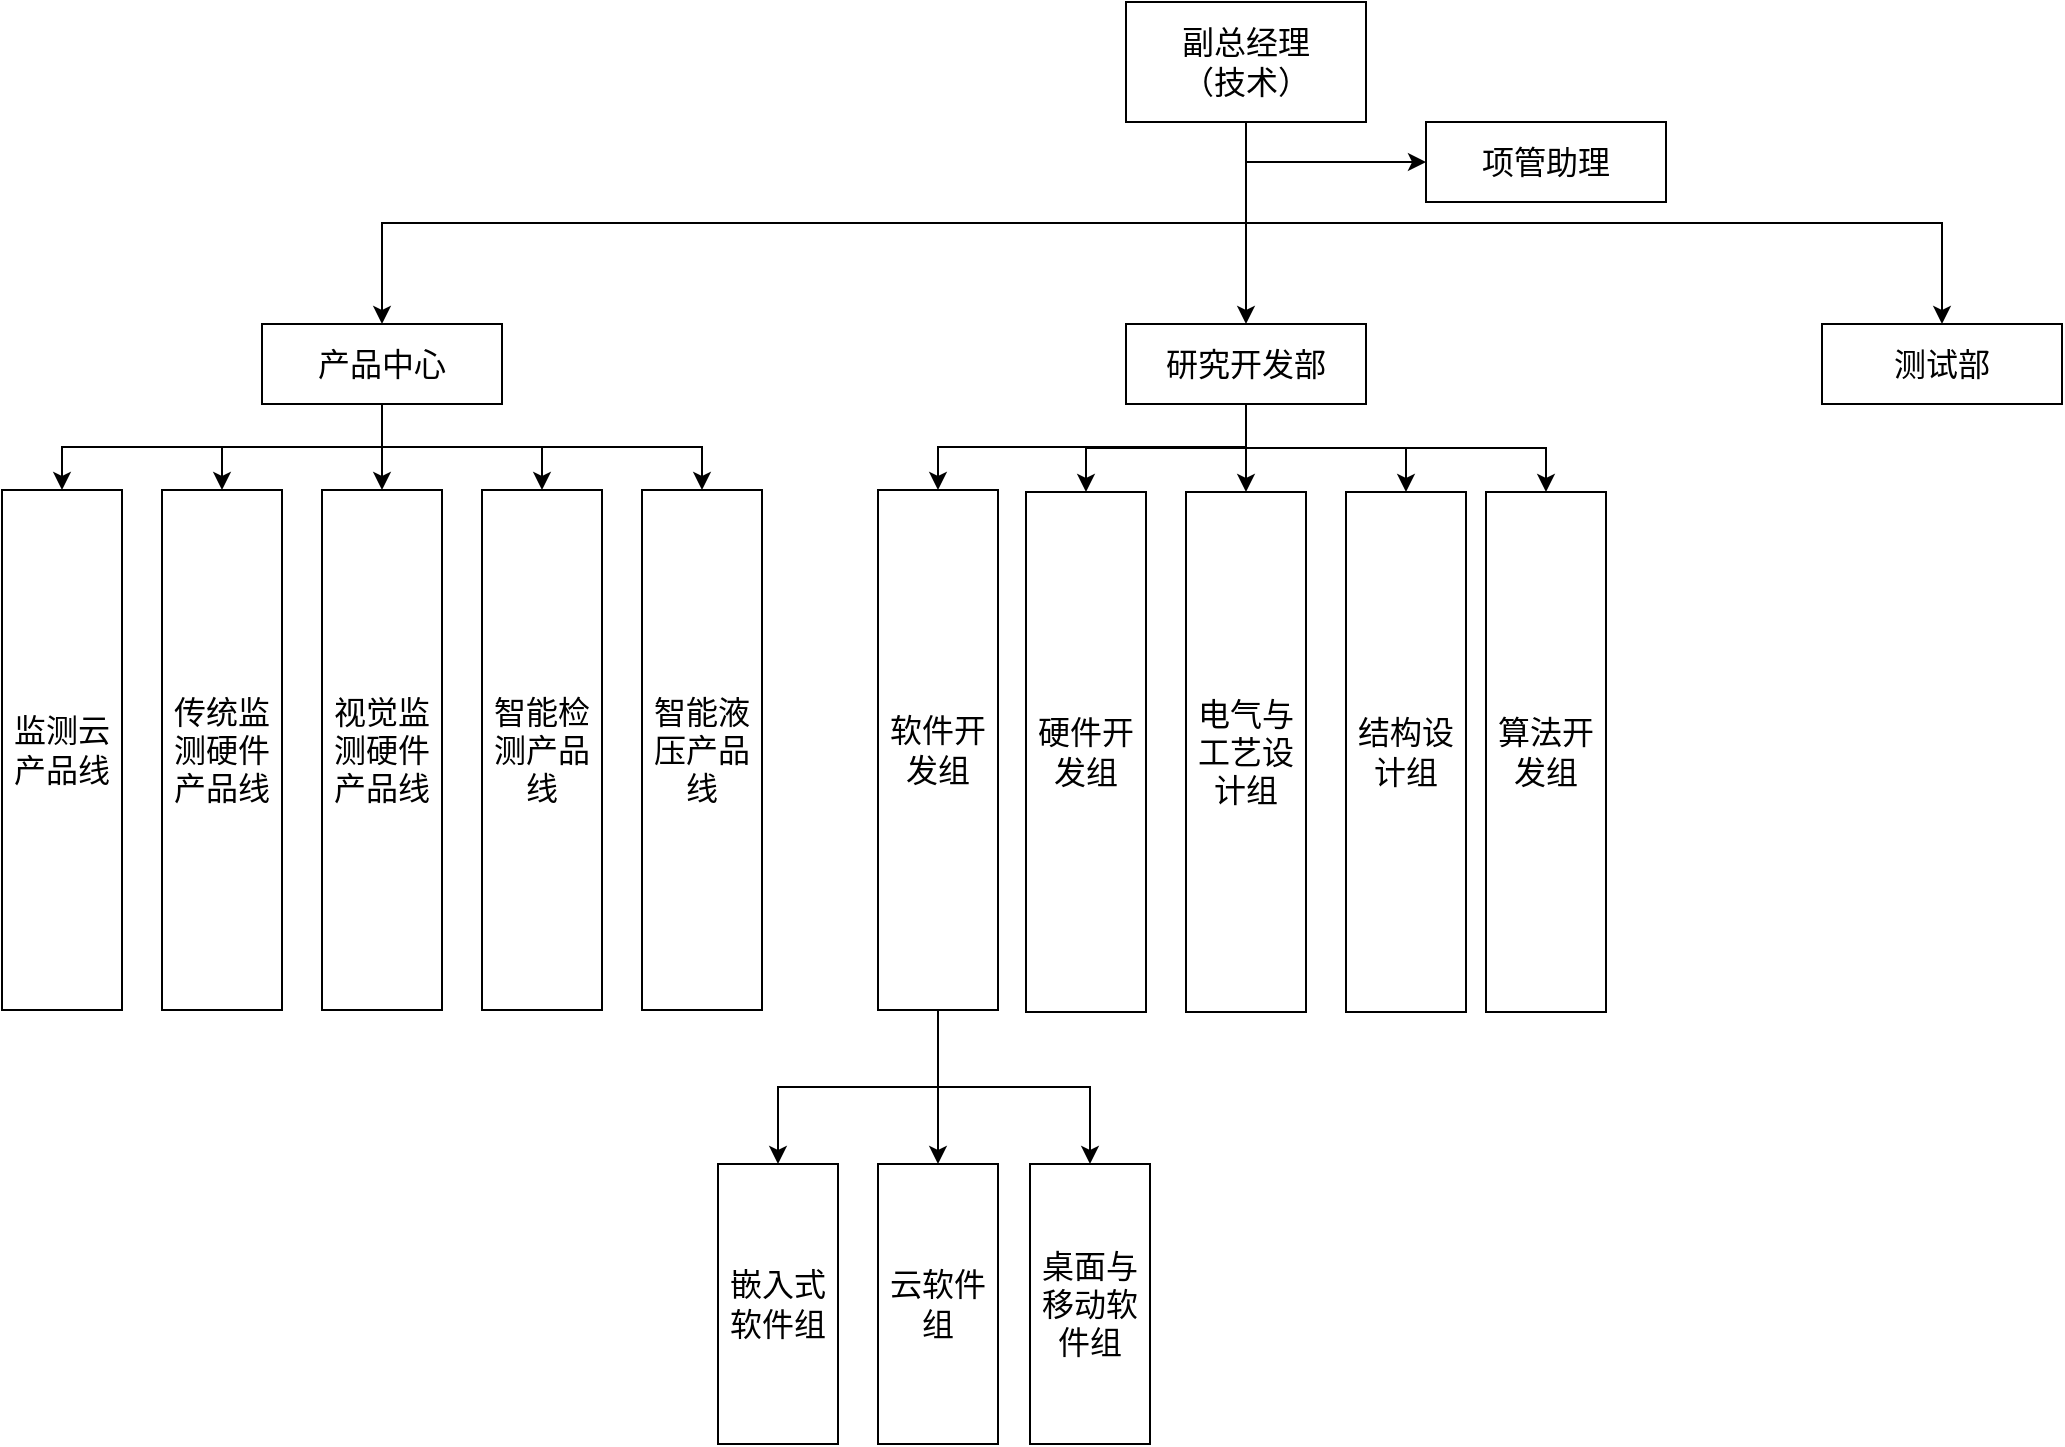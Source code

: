 <mxfile version="26.0.7">
  <diagram id="prtHgNgQTEPvFCAcTncT" name="Page-1">
    <mxGraphModel dx="2595" dy="755" grid="1" gridSize="10" guides="1" tooltips="1" connect="1" arrows="1" fold="1" page="1" pageScale="1" pageWidth="1169" pageHeight="827" math="0" shadow="0">
      <root>
        <mxCell id="0" />
        <mxCell id="1" parent="0" />
        <mxCell id="0KbTK09zkIhOg32RmNXg-6" style="edgeStyle=orthogonalEdgeStyle;rounded=0;orthogonalLoop=1;jettySize=auto;html=1;exitX=0.5;exitY=1;exitDx=0;exitDy=0;" parent="1" source="0KbTK09zkIhOg32RmNXg-7" target="0KbTK09zkIhOg32RmNXg-8" edge="1">
          <mxGeometry relative="1" as="geometry" />
        </mxCell>
        <mxCell id="0KbTK09zkIhOg32RmNXg-12" style="edgeStyle=orthogonalEdgeStyle;rounded=0;orthogonalLoop=1;jettySize=auto;html=1;exitX=0.5;exitY=1;exitDx=0;exitDy=0;entryX=0.5;entryY=0;entryDx=0;entryDy=0;" parent="1" source="0KbTK09zkIhOg32RmNXg-7" target="0KbTK09zkIhOg32RmNXg-11" edge="1">
          <mxGeometry relative="1" as="geometry" />
        </mxCell>
        <mxCell id="-WoLyxWVLuSbDuVdsxPP-8" style="edgeStyle=orthogonalEdgeStyle;rounded=0;orthogonalLoop=1;jettySize=auto;html=1;exitX=0.5;exitY=1;exitDx=0;exitDy=0;entryX=0;entryY=0.5;entryDx=0;entryDy=0;" parent="1" source="0KbTK09zkIhOg32RmNXg-7" target="-WoLyxWVLuSbDuVdsxPP-7" edge="1">
          <mxGeometry relative="1" as="geometry" />
        </mxCell>
        <mxCell id="0KbTK09zkIhOg32RmNXg-7" value="副总经理&lt;div&gt;（技术）&lt;/div&gt;" style="rounded=0;whiteSpace=wrap;html=1;fontSize=16;" parent="1" vertex="1">
          <mxGeometry x="-528" y="39" width="120" height="60" as="geometry" />
        </mxCell>
        <mxCell id="0KbTK09zkIhOg32RmNXg-24" style="edgeStyle=orthogonalEdgeStyle;rounded=0;orthogonalLoop=1;jettySize=auto;html=1;exitX=0.5;exitY=1;exitDx=0;exitDy=0;entryX=0.5;entryY=0;entryDx=0;entryDy=0;" parent="1" source="0KbTK09zkIhOg32RmNXg-8" target="0KbTK09zkIhOg32RmNXg-16" edge="1">
          <mxGeometry relative="1" as="geometry" />
        </mxCell>
        <mxCell id="0KbTK09zkIhOg32RmNXg-25" style="edgeStyle=orthogonalEdgeStyle;rounded=0;orthogonalLoop=1;jettySize=auto;html=1;exitX=0.5;exitY=1;exitDx=0;exitDy=0;" parent="1" source="0KbTK09zkIhOg32RmNXg-8" target="0KbTK09zkIhOg32RmNXg-15" edge="1">
          <mxGeometry relative="1" as="geometry" />
        </mxCell>
        <mxCell id="0KbTK09zkIhOg32RmNXg-26" style="edgeStyle=orthogonalEdgeStyle;rounded=0;orthogonalLoop=1;jettySize=auto;html=1;exitX=0.5;exitY=1;exitDx=0;exitDy=0;" parent="1" source="0KbTK09zkIhOg32RmNXg-8" target="0KbTK09zkIhOg32RmNXg-14" edge="1">
          <mxGeometry relative="1" as="geometry" />
        </mxCell>
        <mxCell id="0KbTK09zkIhOg32RmNXg-27" style="edgeStyle=orthogonalEdgeStyle;rounded=0;orthogonalLoop=1;jettySize=auto;html=1;exitX=0.5;exitY=1;exitDx=0;exitDy=0;entryX=0.5;entryY=0;entryDx=0;entryDy=0;" parent="1" source="0KbTK09zkIhOg32RmNXg-8" target="0KbTK09zkIhOg32RmNXg-17" edge="1">
          <mxGeometry relative="1" as="geometry" />
        </mxCell>
        <mxCell id="0KbTK09zkIhOg32RmNXg-28" style="edgeStyle=orthogonalEdgeStyle;rounded=0;orthogonalLoop=1;jettySize=auto;html=1;exitX=0.5;exitY=1;exitDx=0;exitDy=0;" parent="1" source="0KbTK09zkIhOg32RmNXg-8" target="0KbTK09zkIhOg32RmNXg-18" edge="1">
          <mxGeometry relative="1" as="geometry" />
        </mxCell>
        <mxCell id="0KbTK09zkIhOg32RmNXg-8" value="产品中心" style="rounded=0;whiteSpace=wrap;html=1;fontSize=16;" parent="1" vertex="1">
          <mxGeometry x="-960" y="200" width="120" height="40" as="geometry" />
        </mxCell>
        <mxCell id="0KbTK09zkIhOg32RmNXg-29" style="edgeStyle=orthogonalEdgeStyle;rounded=0;orthogonalLoop=1;jettySize=auto;html=1;exitX=0.5;exitY=1;exitDx=0;exitDy=0;" parent="1" source="0KbTK09zkIhOg32RmNXg-9" target="0KbTK09zkIhOg32RmNXg-19" edge="1">
          <mxGeometry relative="1" as="geometry" />
        </mxCell>
        <mxCell id="0KbTK09zkIhOg32RmNXg-31" style="edgeStyle=orthogonalEdgeStyle;rounded=0;orthogonalLoop=1;jettySize=auto;html=1;exitX=0.5;exitY=1;exitDx=0;exitDy=0;entryX=0.5;entryY=0;entryDx=0;entryDy=0;" parent="1" source="0KbTK09zkIhOg32RmNXg-9" target="0KbTK09zkIhOg32RmNXg-20" edge="1">
          <mxGeometry relative="1" as="geometry" />
        </mxCell>
        <mxCell id="0KbTK09zkIhOg32RmNXg-32" style="edgeStyle=orthogonalEdgeStyle;rounded=0;orthogonalLoop=1;jettySize=auto;html=1;exitX=0.5;exitY=1;exitDx=0;exitDy=0;entryX=0.5;entryY=0;entryDx=0;entryDy=0;" parent="1" source="0KbTK09zkIhOg32RmNXg-9" target="0KbTK09zkIhOg32RmNXg-21" edge="1">
          <mxGeometry relative="1" as="geometry" />
        </mxCell>
        <mxCell id="0KbTK09zkIhOg32RmNXg-33" style="edgeStyle=orthogonalEdgeStyle;rounded=0;orthogonalLoop=1;jettySize=auto;html=1;exitX=0.5;exitY=1;exitDx=0;exitDy=0;entryX=0.5;entryY=0;entryDx=0;entryDy=0;" parent="1" source="0KbTK09zkIhOg32RmNXg-9" target="0KbTK09zkIhOg32RmNXg-22" edge="1">
          <mxGeometry relative="1" as="geometry" />
        </mxCell>
        <mxCell id="0KbTK09zkIhOg32RmNXg-34" style="edgeStyle=orthogonalEdgeStyle;rounded=0;orthogonalLoop=1;jettySize=auto;html=1;exitX=0.5;exitY=1;exitDx=0;exitDy=0;" parent="1" source="0KbTK09zkIhOg32RmNXg-9" target="0KbTK09zkIhOg32RmNXg-23" edge="1">
          <mxGeometry relative="1" as="geometry" />
        </mxCell>
        <mxCell id="0KbTK09zkIhOg32RmNXg-9" value="研究开发部" style="rounded=0;whiteSpace=wrap;html=1;fontSize=16;" parent="1" vertex="1">
          <mxGeometry x="-528" y="200" width="120" height="40" as="geometry" />
        </mxCell>
        <mxCell id="0KbTK09zkIhOg32RmNXg-10" style="edgeStyle=orthogonalEdgeStyle;rounded=0;orthogonalLoop=1;jettySize=auto;html=1;exitX=0.5;exitY=1;exitDx=0;exitDy=0;" parent="1" source="0KbTK09zkIhOg32RmNXg-7" target="0KbTK09zkIhOg32RmNXg-9" edge="1">
          <mxGeometry relative="1" as="geometry">
            <mxPoint x="-470" y="130" as="sourcePoint" />
            <mxPoint x="-796" y="220" as="targetPoint" />
          </mxGeometry>
        </mxCell>
        <mxCell id="0KbTK09zkIhOg32RmNXg-11" value="测试部" style="rounded=0;whiteSpace=wrap;html=1;fontSize=16;" parent="1" vertex="1">
          <mxGeometry x="-180" y="200" width="120" height="40" as="geometry" />
        </mxCell>
        <mxCell id="0KbTK09zkIhOg32RmNXg-14" value="监测云产品线" style="rounded=0;whiteSpace=wrap;html=1;fontSize=16;" parent="1" vertex="1">
          <mxGeometry x="-1090" y="283" width="60" height="260" as="geometry" />
        </mxCell>
        <mxCell id="0KbTK09zkIhOg32RmNXg-15" value="&lt;font style=&quot;font-size: 16px;&quot;&gt;传统监测硬件产品线&lt;/font&gt;" style="rounded=0;whiteSpace=wrap;html=1;" parent="1" vertex="1">
          <mxGeometry x="-1010" y="283" width="60" height="260" as="geometry" />
        </mxCell>
        <mxCell id="0KbTK09zkIhOg32RmNXg-16" value="&lt;font style=&quot;font-size: 16px;&quot;&gt;视觉监测硬件产品线&lt;/font&gt;" style="rounded=0;whiteSpace=wrap;html=1;" parent="1" vertex="1">
          <mxGeometry x="-930" y="283" width="60" height="260" as="geometry" />
        </mxCell>
        <mxCell id="0KbTK09zkIhOg32RmNXg-17" value="智能检测产品线" style="rounded=0;whiteSpace=wrap;html=1;fontSize=16;" parent="1" vertex="1">
          <mxGeometry x="-850" y="283" width="60" height="260" as="geometry" />
        </mxCell>
        <mxCell id="0KbTK09zkIhOg32RmNXg-18" value="智能液压产品线" style="rounded=0;whiteSpace=wrap;html=1;fontSize=16;" parent="1" vertex="1">
          <mxGeometry x="-770" y="283" width="60" height="260" as="geometry" />
        </mxCell>
        <mxCell id="-WoLyxWVLuSbDuVdsxPP-4" style="edgeStyle=orthogonalEdgeStyle;rounded=0;orthogonalLoop=1;jettySize=auto;html=1;exitX=0.5;exitY=1;exitDx=0;exitDy=0;entryX=0.5;entryY=0;entryDx=0;entryDy=0;" parent="1" source="0KbTK09zkIhOg32RmNXg-19" target="-WoLyxWVLuSbDuVdsxPP-2" edge="1">
          <mxGeometry relative="1" as="geometry" />
        </mxCell>
        <mxCell id="-WoLyxWVLuSbDuVdsxPP-5" style="edgeStyle=orthogonalEdgeStyle;rounded=0;orthogonalLoop=1;jettySize=auto;html=1;exitX=0.5;exitY=1;exitDx=0;exitDy=0;entryX=0.5;entryY=0;entryDx=0;entryDy=0;" parent="1" source="0KbTK09zkIhOg32RmNXg-19" target="-WoLyxWVLuSbDuVdsxPP-1" edge="1">
          <mxGeometry relative="1" as="geometry" />
        </mxCell>
        <mxCell id="-WoLyxWVLuSbDuVdsxPP-6" style="edgeStyle=orthogonalEdgeStyle;rounded=0;orthogonalLoop=1;jettySize=auto;html=1;exitX=0.5;exitY=1;exitDx=0;exitDy=0;" parent="1" source="0KbTK09zkIhOg32RmNXg-19" target="-WoLyxWVLuSbDuVdsxPP-3" edge="1">
          <mxGeometry relative="1" as="geometry" />
        </mxCell>
        <mxCell id="0KbTK09zkIhOg32RmNXg-19" value="软件开发组" style="rounded=0;whiteSpace=wrap;html=1;fontSize=16;" parent="1" vertex="1">
          <mxGeometry x="-652" y="283" width="60" height="260" as="geometry" />
        </mxCell>
        <mxCell id="0KbTK09zkIhOg32RmNXg-20" value="硬件开发组" style="rounded=0;whiteSpace=wrap;html=1;fontSize=16;" parent="1" vertex="1">
          <mxGeometry x="-578" y="284" width="60" height="260" as="geometry" />
        </mxCell>
        <mxCell id="0KbTK09zkIhOg32RmNXg-21" value="电气与工艺设计组" style="rounded=0;whiteSpace=wrap;html=1;fontSize=16;" parent="1" vertex="1">
          <mxGeometry x="-498" y="284" width="60" height="260" as="geometry" />
        </mxCell>
        <mxCell id="0KbTK09zkIhOg32RmNXg-22" value="结构设计组" style="rounded=0;whiteSpace=wrap;html=1;fontSize=16;" parent="1" vertex="1">
          <mxGeometry x="-418" y="284" width="60" height="260" as="geometry" />
        </mxCell>
        <mxCell id="0KbTK09zkIhOg32RmNXg-23" value="算法开发组" style="rounded=0;whiteSpace=wrap;html=1;fontSize=16;" parent="1" vertex="1">
          <mxGeometry x="-348" y="284" width="60" height="260" as="geometry" />
        </mxCell>
        <mxCell id="-WoLyxWVLuSbDuVdsxPP-1" value="嵌入式软件组" style="rounded=0;whiteSpace=wrap;html=1;fontSize=16;" parent="1" vertex="1">
          <mxGeometry x="-732" y="620" width="60" height="140" as="geometry" />
        </mxCell>
        <mxCell id="-WoLyxWVLuSbDuVdsxPP-2" value="云软件组" style="rounded=0;whiteSpace=wrap;html=1;fontSize=16;" parent="1" vertex="1">
          <mxGeometry x="-652" y="620" width="60" height="140" as="geometry" />
        </mxCell>
        <mxCell id="-WoLyxWVLuSbDuVdsxPP-3" value="桌面与移动软件组" style="rounded=0;whiteSpace=wrap;html=1;fontSize=16;" parent="1" vertex="1">
          <mxGeometry x="-576" y="620" width="60" height="140" as="geometry" />
        </mxCell>
        <mxCell id="-WoLyxWVLuSbDuVdsxPP-7" value="项管助理" style="rounded=0;whiteSpace=wrap;html=1;fontSize=16;" parent="1" vertex="1">
          <mxGeometry x="-378" y="99" width="120" height="40" as="geometry" />
        </mxCell>
      </root>
    </mxGraphModel>
  </diagram>
</mxfile>

